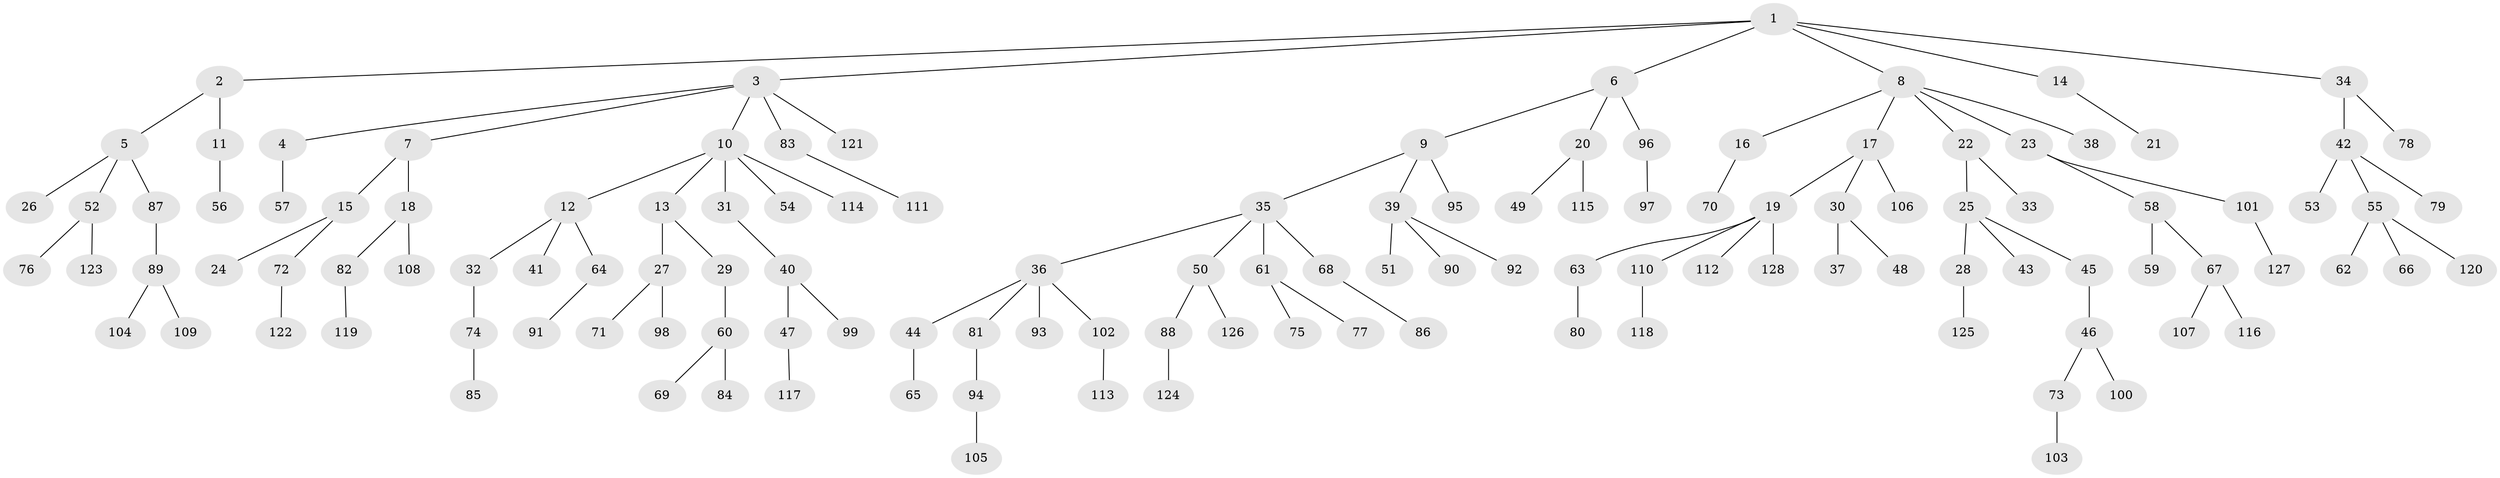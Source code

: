 // Generated by graph-tools (version 1.1) at 2025/15/03/09/25 04:15:27]
// undirected, 128 vertices, 127 edges
graph export_dot {
graph [start="1"]
  node [color=gray90,style=filled];
  1;
  2;
  3;
  4;
  5;
  6;
  7;
  8;
  9;
  10;
  11;
  12;
  13;
  14;
  15;
  16;
  17;
  18;
  19;
  20;
  21;
  22;
  23;
  24;
  25;
  26;
  27;
  28;
  29;
  30;
  31;
  32;
  33;
  34;
  35;
  36;
  37;
  38;
  39;
  40;
  41;
  42;
  43;
  44;
  45;
  46;
  47;
  48;
  49;
  50;
  51;
  52;
  53;
  54;
  55;
  56;
  57;
  58;
  59;
  60;
  61;
  62;
  63;
  64;
  65;
  66;
  67;
  68;
  69;
  70;
  71;
  72;
  73;
  74;
  75;
  76;
  77;
  78;
  79;
  80;
  81;
  82;
  83;
  84;
  85;
  86;
  87;
  88;
  89;
  90;
  91;
  92;
  93;
  94;
  95;
  96;
  97;
  98;
  99;
  100;
  101;
  102;
  103;
  104;
  105;
  106;
  107;
  108;
  109;
  110;
  111;
  112;
  113;
  114;
  115;
  116;
  117;
  118;
  119;
  120;
  121;
  122;
  123;
  124;
  125;
  126;
  127;
  128;
  1 -- 2;
  1 -- 3;
  1 -- 6;
  1 -- 8;
  1 -- 14;
  1 -- 34;
  2 -- 5;
  2 -- 11;
  3 -- 4;
  3 -- 7;
  3 -- 10;
  3 -- 83;
  3 -- 121;
  4 -- 57;
  5 -- 26;
  5 -- 52;
  5 -- 87;
  6 -- 9;
  6 -- 20;
  6 -- 96;
  7 -- 15;
  7 -- 18;
  8 -- 16;
  8 -- 17;
  8 -- 22;
  8 -- 23;
  8 -- 38;
  9 -- 35;
  9 -- 39;
  9 -- 95;
  10 -- 12;
  10 -- 13;
  10 -- 31;
  10 -- 54;
  10 -- 114;
  11 -- 56;
  12 -- 32;
  12 -- 41;
  12 -- 64;
  13 -- 27;
  13 -- 29;
  14 -- 21;
  15 -- 24;
  15 -- 72;
  16 -- 70;
  17 -- 19;
  17 -- 30;
  17 -- 106;
  18 -- 82;
  18 -- 108;
  19 -- 63;
  19 -- 110;
  19 -- 112;
  19 -- 128;
  20 -- 49;
  20 -- 115;
  22 -- 25;
  22 -- 33;
  23 -- 58;
  23 -- 101;
  25 -- 28;
  25 -- 43;
  25 -- 45;
  27 -- 71;
  27 -- 98;
  28 -- 125;
  29 -- 60;
  30 -- 37;
  30 -- 48;
  31 -- 40;
  32 -- 74;
  34 -- 42;
  34 -- 78;
  35 -- 36;
  35 -- 50;
  35 -- 61;
  35 -- 68;
  36 -- 44;
  36 -- 81;
  36 -- 93;
  36 -- 102;
  39 -- 51;
  39 -- 90;
  39 -- 92;
  40 -- 47;
  40 -- 99;
  42 -- 53;
  42 -- 55;
  42 -- 79;
  44 -- 65;
  45 -- 46;
  46 -- 73;
  46 -- 100;
  47 -- 117;
  50 -- 88;
  50 -- 126;
  52 -- 76;
  52 -- 123;
  55 -- 62;
  55 -- 66;
  55 -- 120;
  58 -- 59;
  58 -- 67;
  60 -- 69;
  60 -- 84;
  61 -- 75;
  61 -- 77;
  63 -- 80;
  64 -- 91;
  67 -- 107;
  67 -- 116;
  68 -- 86;
  72 -- 122;
  73 -- 103;
  74 -- 85;
  81 -- 94;
  82 -- 119;
  83 -- 111;
  87 -- 89;
  88 -- 124;
  89 -- 104;
  89 -- 109;
  94 -- 105;
  96 -- 97;
  101 -- 127;
  102 -- 113;
  110 -- 118;
}
